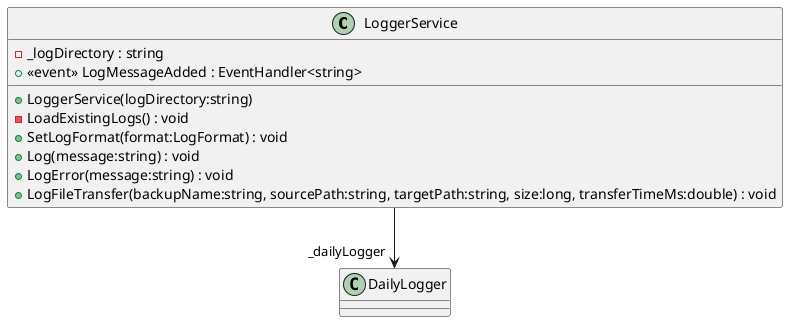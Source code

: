 @startuml
class LoggerService {
    - _logDirectory : string
    +  <<event>> LogMessageAdded : EventHandler<string> 
    + LoggerService(logDirectory:string)
    - LoadExistingLogs() : void
    + SetLogFormat(format:LogFormat) : void
    + Log(message:string) : void
    + LogError(message:string) : void
    + LogFileTransfer(backupName:string, sourcePath:string, targetPath:string, size:long, transferTimeMs:double) : void
}
LoggerService --> "_dailyLogger" DailyLogger
@enduml
